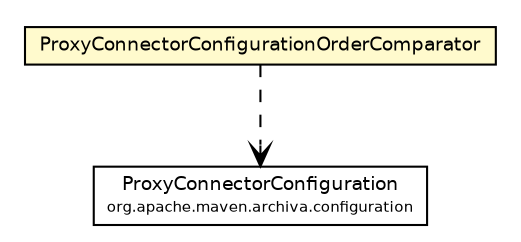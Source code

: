 #!/usr/local/bin/dot
#
# Class diagram 
# Generated by UmlGraph version 4.6 (http://www.spinellis.gr/sw/umlgraph)
#

digraph G {
	edge [fontname="Helvetica",fontsize=10,labelfontname="Helvetica",labelfontsize=10];
	node [fontname="Helvetica",fontsize=10,shape=plaintext];
	// org.apache.maven.archiva.configuration.functors.ProxyConnectorConfigurationOrderComparator
	c40901 [label=<<table border="0" cellborder="1" cellspacing="0" cellpadding="2" port="p" bgcolor="lemonChiffon" href="./ProxyConnectorConfigurationOrderComparator.html">
		<tr><td><table border="0" cellspacing="0" cellpadding="1">
			<tr><td> ProxyConnectorConfigurationOrderComparator </td></tr>
		</table></td></tr>
		</table>>, fontname="Helvetica", fontcolor="black", fontsize=9.0];
	// org.apache.maven.archiva.configuration.functors.ProxyConnectorConfigurationOrderComparator DEPEND org.apache.maven.archiva.configuration.ProxyConnectorConfiguration
	c40901:p -> c41238:p [taillabel="", label="", headlabel="", fontname="Helvetica", fontcolor="black", fontsize=10.0, color="black", arrowhead=open, style=dashed];
	// org.apache.maven.archiva.configuration.ProxyConnectorConfiguration
	c41238 [label=<<table border="0" cellborder="1" cellspacing="0" cellpadding="2" port="p" href="http://java.sun.com/j2se/1.4.2/docs/api/org/apache/maven/archiva/configuration/ProxyConnectorConfiguration.html">
		<tr><td><table border="0" cellspacing="0" cellpadding="1">
			<tr><td> ProxyConnectorConfiguration </td></tr>
			<tr><td><font point-size="7.0"> org.apache.maven.archiva.configuration </font></td></tr>
		</table></td></tr>
		</table>>, fontname="Helvetica", fontcolor="black", fontsize=9.0];
}


